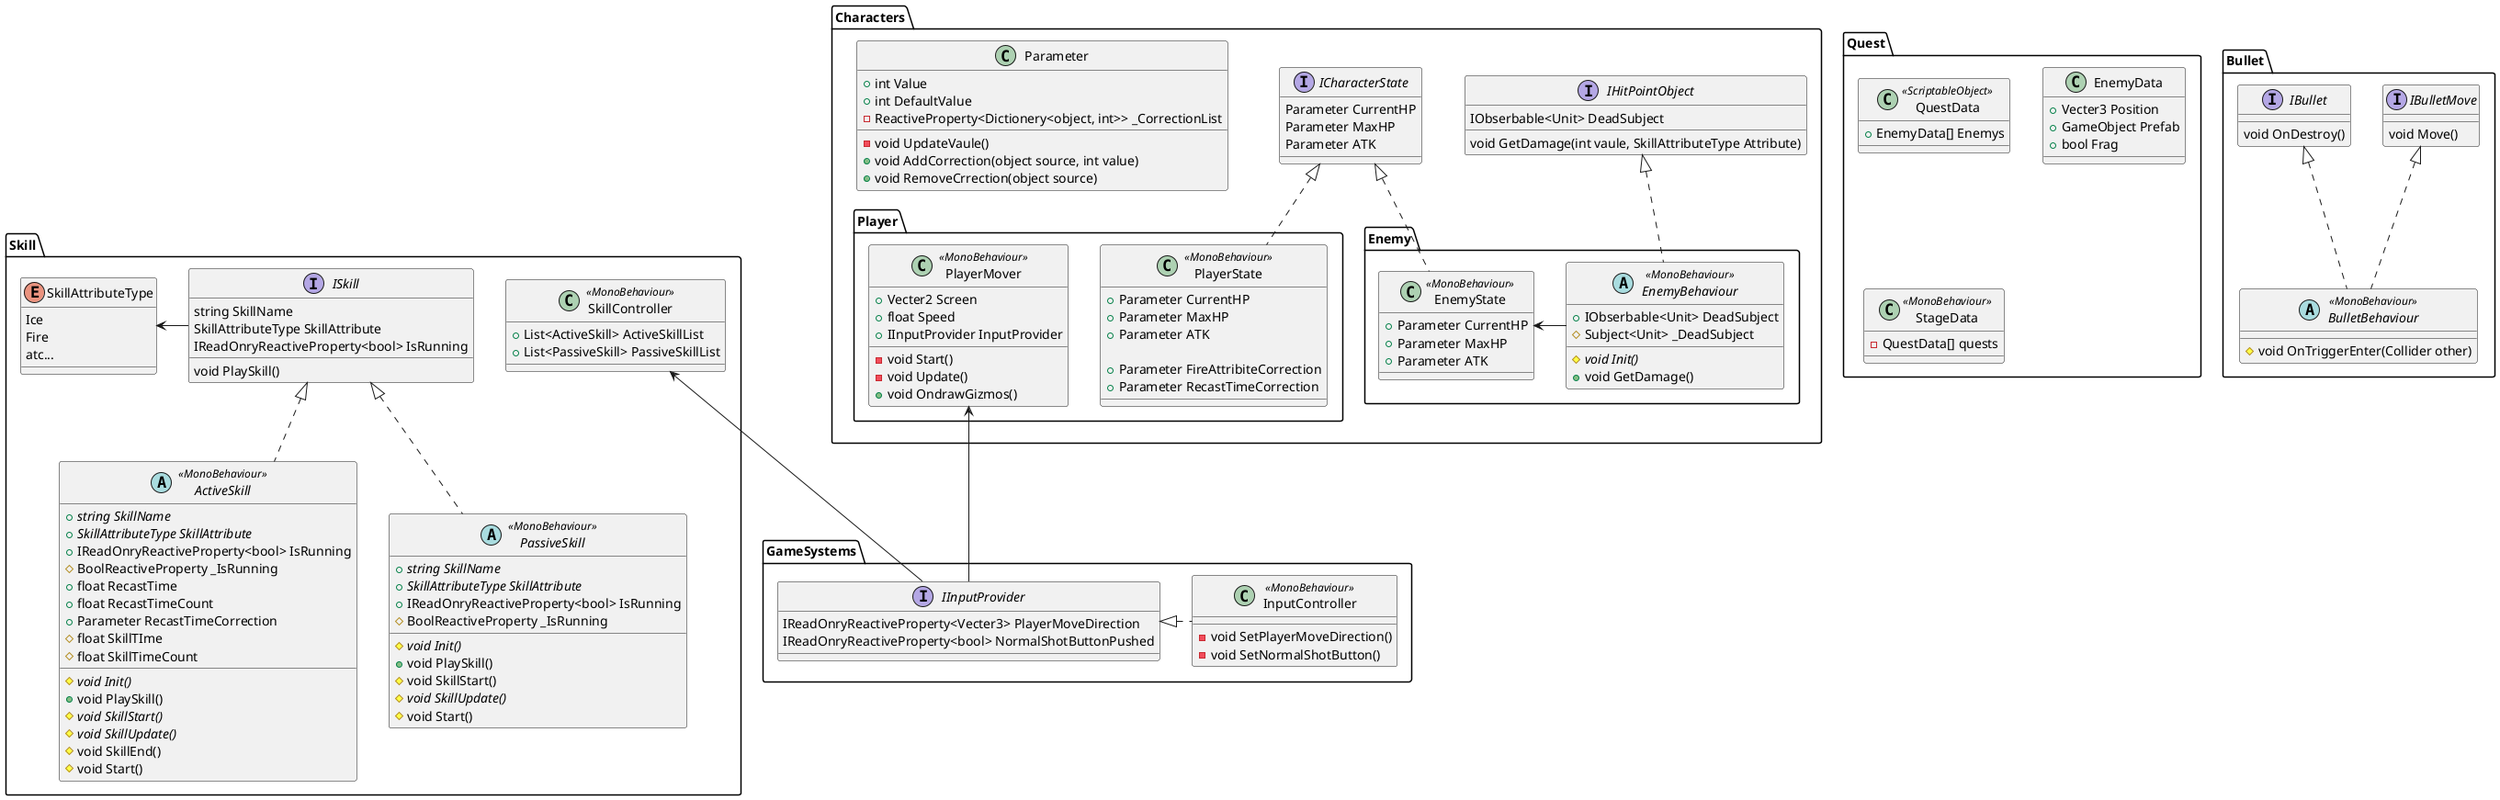 @startuml MainSystemClasses
package Characters{
    package Player{
        class PlayerState <<MonoBehaviour>>{
            + Parameter CurrentHP
            + Parameter MaxHP
            + Parameter ATK

            + Parameter FireAttribiteCorrection
            + Parameter RecastTimeCorrection
        }

        class PlayerMover <<MonoBehaviour>>{
            + Vecter2 Screen
            + float Speed
            + IInputProvider InputProvider

            - void Start()
            - void Update()
            + void OndrawGizmos()
        }
    }

    package Enemy{
        class EnemyState <<MonoBehaviour>>{
            + Parameter CurrentHP
            + Parameter MaxHP
            + Parameter ATK
        }

        abstract EnemyBehaviour <<MonoBehaviour>>{
            + IObserbable<Unit> DeadSubject
            # Subject<Unit> _DeadSubject

            # {abstract} void Init()
            + void GetDamage()
        }
        EnemyState <- EnemyBehaviour
    }

    interface IHitPointObject{
        IObserbable<Unit> DeadSubject

        void GetDamage(int vaule, SkillAttributeType Attribute)
    }
    IHitPointObject <|.. EnemyBehaviour

    interface ICharacterState{
        Parameter CurrentHP
        Parameter MaxHP
        Parameter ATK
    }
    ICharacterState <|.. PlayerState
    ICharacterState <|.. EnemyState

    class Parameter{
        + int Value
        + int DefaultValue
        - ReactiveProperty<Dictionery<object, int>> _CorrectionList

        - void UpdateVaule()
        + void AddCorrection(object source, int value)
        + void RemoveCrrection(object source)
    }
}

package Bullet{
    abstract BulletBehaviour <<MonoBehaviour>>{
        # void OnTriggerEnter(Collider other)
    }

    interface IBulletMove{
        void Move()
    }
    IBulletMove <|.. BulletBehaviour

    interface IBullet{
        void OnDestroy()
    }
    IBullet <|.. BulletBehaviour
}

package Skill{
    class SkillController <<MonoBehaviour>>{
        + List<ActiveSkill> ActiveSkillList
        + List<PassiveSkill> PassiveSkillList
    }

    abstract ActiveSkill <<MonoBehaviour>>{
        + {abstract} string SkillName
        + {abstract} SkillAttributeType SkillAttribute
        + IReadOnryReactiveProperty<bool> IsRunning
        # BoolReactiveProperty _IsRunning
        + float RecastTime
        + float RecastTimeCount
        + Parameter RecastTimeCorrection
        # float SkillTIme
        # float SkillTimeCount

        # {abstract} void Init()
        + void PlaySkill()
        # {abstract} void SkillStart()
        # {abstract} void SkillUpdate()
        # void SkillEnd()
        # void Start()
    }

    abstract PassiveSkill <<MonoBehaviour>>{
        + {abstract} string SkillName
        + {abstract} SkillAttributeType SkillAttribute
        + IReadOnryReactiveProperty<bool> IsRunning
        # BoolReactiveProperty _IsRunning

        # {abstract} void Init()
        + void PlaySkill()
        # void SkillStart()
        # {abstract} void SkillUpdate()
        # void Start()
    }

    enum SkillAttributeType{
        Ice
        Fire
        atc...
    }
    SkillAttributeType <- ISkill

    interface ISkill{
        string SkillName
        SkillAttributeType SkillAttribute
        IReadOnryReactiveProperty<bool> IsRunning

        void PlaySkill()
    }
    ISkill <|.. ActiveSkill
    ISkill <|.. PassiveSkill
}

package GameSystems{
    class InputController <<MonoBehaviour>>{
        - void SetPlayerMoveDirection()
        - void SetNormalShotButton()
    }
    IInputProvider <|. InputController

    interface IInputProvider{
        IReadOnryReactiveProperty<Vecter3> PlayerMoveDirection
        IReadOnryReactiveProperty<bool> NormalShotButtonPushed
    }
    SkillController <-- IInputProvider
    PlayerMover <-- IInputProvider
}

package Quest{
    class QuestData <<ScriptableObject>>{
        + EnemyData[] Enemys
    }

    class EnemyData {
        + Vecter3 Position
        + GameObject Prefab
        + bool Frag
    }

    class StageData <<MonoBehaviour>>{
        - QuestData[] quests
    }
}

@enduml